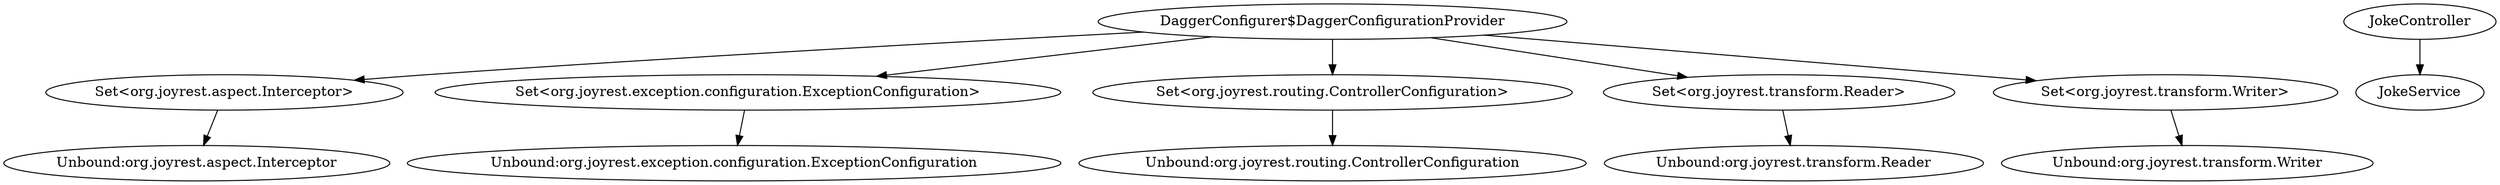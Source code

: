 digraph G1 {
  concentrate = true;
  n2 [label="DaggerConfigurer$DaggerConfigurationProvider"];
  n3 [label="Set<org.joyrest.aspect.Interceptor>"];
  n2 -> n3;
  n4 [label="Set<org.joyrest.exception.configuration.ExceptionConfiguration>"];
  n2 -> n4;
  n5 [label="Set<org.joyrest.routing.ControllerConfiguration>"];
  n2 -> n5;
  n6 [label="Set<org.joyrest.transform.Reader>"];
  n2 -> n6;
  n7 [label="Set<org.joyrest.transform.Writer>"];
  n2 -> n7;
  JokeController -> JokeService;
  n8 [label="Unbound:org.joyrest.aspect.Interceptor"];
  n3 -> n8;
  n9 [label="Unbound:org.joyrest.exception.configuration.ExceptionConfiguration"];
  n4 -> n9;
  n10 [label="Unbound:org.joyrest.routing.ControllerConfiguration"];
  n5 -> n10;
  n11 [label="Unbound:org.joyrest.transform.Reader"];
  n6 -> n11;
  n12 [label="Unbound:org.joyrest.transform.Writer"];
  n7 -> n12;
}
